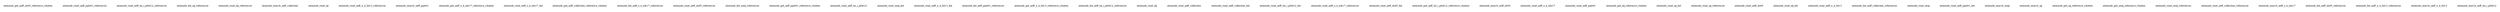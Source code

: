 digraph callgraph {
  page="8.5,11"
  node[fontsize=8,color=gray,fontcolor=grey]
  edge[color=gray]
  atomneb_get_aeff_sh95_reference_citation[fontcolor=black,shape=plaintext]
  atomneb_read_aeff_ppb91_references[fontcolor=black,shape=plaintext]
  atomneb_read_aeff_he_i_pfsd12_references[fontcolor=black,shape=plaintext]
  atomneb_list_aij_references[fontcolor=black,shape=plaintext]
  atomneb_read_elj_references[fontcolor=black,shape=plaintext]
  atomneb_search_aeff_collection[fontcolor=black,shape=plaintext]
  atomneb_read_aij[fontcolor=black,shape=plaintext]
  atomneb_read_aeff_n_ii_fsl13_references[fontcolor=black,shape=plaintext]
  atomneb_search_aeff_ppb91[fontcolor=black,shape=plaintext]
  atomneb_get_aeff_o_ii_ssb17_reference_citation[fontcolor=black,shape=plaintext]
  atomneb_read_aeff_o_ii_ssb17_list[fontcolor=black,shape=plaintext]
  atomneb_get_aeff_collection_reference_citation[fontcolor=black,shape=plaintext]
  atomneb_list_aeff_o_ii_ssb17_references[fontcolor=black,shape=plaintext]
  atomneb_read_aeff_sh95_references[fontcolor=black,shape=plaintext]
  atomneb_list_omij_references[fontcolor=black,shape=plaintext]
  atomneb_get_aeff_ppb91_reference_citation[fontcolor=black,shape=plaintext]
  atomneb_read_aeff_he_i_pfsd12[fontcolor=black,shape=plaintext]
  atomneb_read_omij_list[fontcolor=black,shape=plaintext]
  atomneb_read_aeff_n_ii_fsl13_list[fontcolor=black,shape=plaintext]
  atomneb_list_aeff_ppb91_references[fontcolor=black,shape=plaintext]
  atomneb_get_aeff_n_ii_fsl13_reference_citation[fontcolor=black,shape=plaintext]
  atomneb_list_aeff_he_i_pfsd12_references[fontcolor=black,shape=plaintext]
  atomneb_read_elj[fontcolor=black,shape=plaintext]
  atomneb_read_aeff_collection[fontcolor=black,shape=plaintext]
  atomneb_read_aeff_collection_list[fontcolor=black,shape=plaintext]
  atomneb_read_aeff_he_i_pfsd12_list[fontcolor=black,shape=plaintext]
  atomneb_read_aeff_o_ii_ssb17_references[fontcolor=black,shape=plaintext]
  atomneb_read_aeff_sh95_list[fontcolor=black,shape=plaintext]
  atomneb_get_aeff_he_i_pfsd12_reference_citation[fontcolor=black,shape=plaintext]
  atomneb_search_aeff_sh95[fontcolor=black,shape=plaintext]
  atomneb_read_aeff_o_ii_ssb17[fontcolor=black,shape=plaintext]
  atomneb_read_aeff_ppb91[fontcolor=black,shape=plaintext]
  atomneb_get_elj_reference_citation[fontcolor=black,shape=plaintext]
  atomneb_read_aij_list[fontcolor=black,shape=plaintext]
  atomneb_read_aij_references[fontcolor=black,shape=plaintext]
  atomneb_read_aeff_sh95[fontcolor=black,shape=plaintext]
  atomneb_read_elj_list[fontcolor=black,shape=plaintext]
  atomneb_read_aeff_n_ii_fsl13[fontcolor=black,shape=plaintext]
  atomneb_list_aeff_collection_references[fontcolor=black,shape=plaintext]
  atomneb_read_omij[fontcolor=black,shape=plaintext]
  atomneb_read_aeff_ppb91_list[fontcolor=black,shape=plaintext]
  atomneb_search_omij[fontcolor=black,shape=plaintext]
  atomneb_search_aij[fontcolor=black,shape=plaintext]
  atomneb_get_aij_reference_citation[fontcolor=black,shape=plaintext]
  atomneb_get_omij_reference_citation[fontcolor=black,shape=plaintext]
  atomneb_read_omij_references[fontcolor=black,shape=plaintext]
  atomneb_read_aeff_collection_references[fontcolor=black,shape=plaintext]
  atomneb_search_aeff_o_ii_ssb17[fontcolor=black,shape=plaintext]
  atomneb_list_aeff_sh95_references[fontcolor=black,shape=plaintext]
  atomneb_list_aeff_n_ii_fsl13_references[fontcolor=black,shape=plaintext]
  atomneb_search_aeff_n_ii_fsl13[fontcolor=black,shape=plaintext]
  atomneb_search_aeff_he_i_pfsd12[fontcolor=black,shape=plaintext]
}
